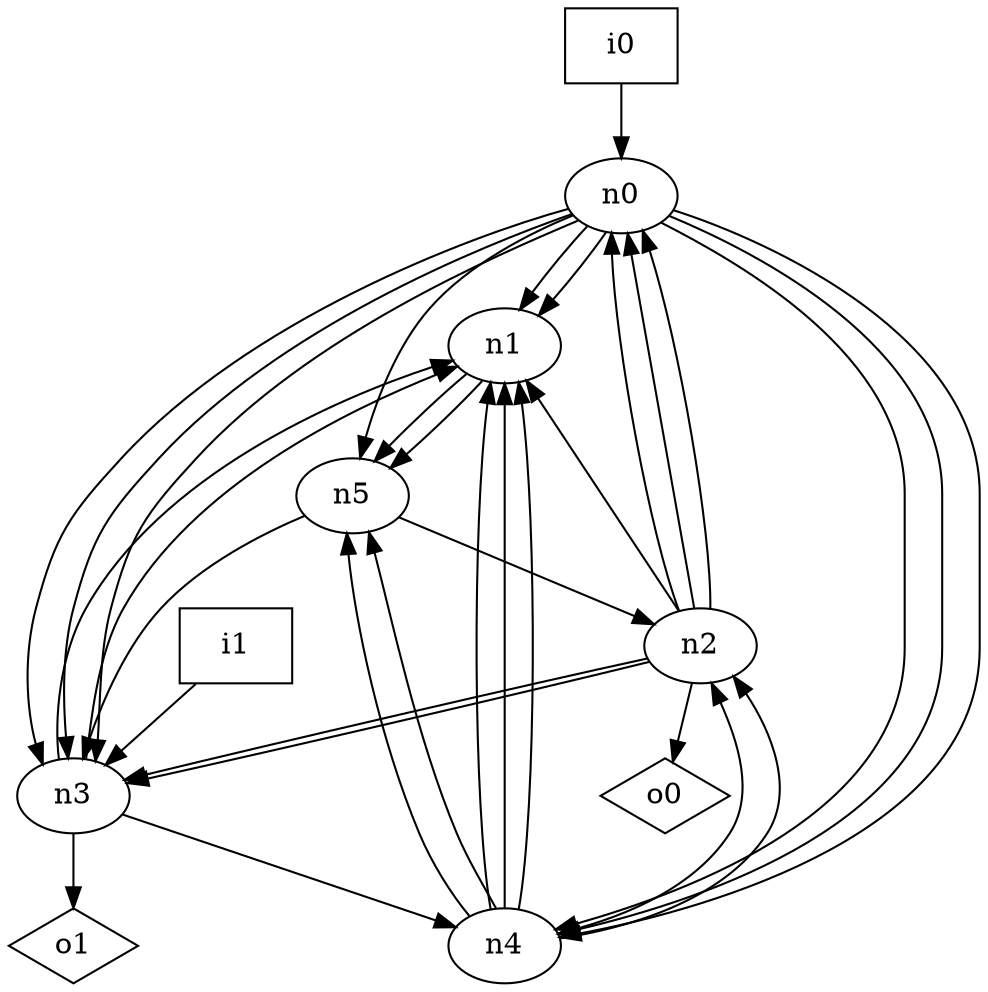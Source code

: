 digraph G {
n0 [label="n0"];
n1 [label="n1"];
n2 [label="n2"];
n3 [label="n3"];
n4 [label="n4"];
n5 [label="n5"];
n6 [label="i0",shape="box"];
n7 [label="i1",shape="box"];
n8 [label="o0",shape="diamond"];
n9 [label="o1",shape="diamond"];
n0 -> n1
n0 -> n1
n0 -> n3
n0 -> n3
n0 -> n3
n0 -> n4
n0 -> n4
n0 -> n4
n0 -> n5
n1 -> n5
n1 -> n5
n2 -> n0
n2 -> n0
n2 -> n0
n2 -> n1
n2 -> n3
n2 -> n3
n2 -> n8
n3 -> n1
n3 -> n1
n3 -> n4
n3 -> n9
n4 -> n1
n4 -> n1
n4 -> n1
n4 -> n2
n4 -> n2
n4 -> n5
n4 -> n5
n5 -> n2
n5 -> n3
n6 -> n0
n7 -> n3
}